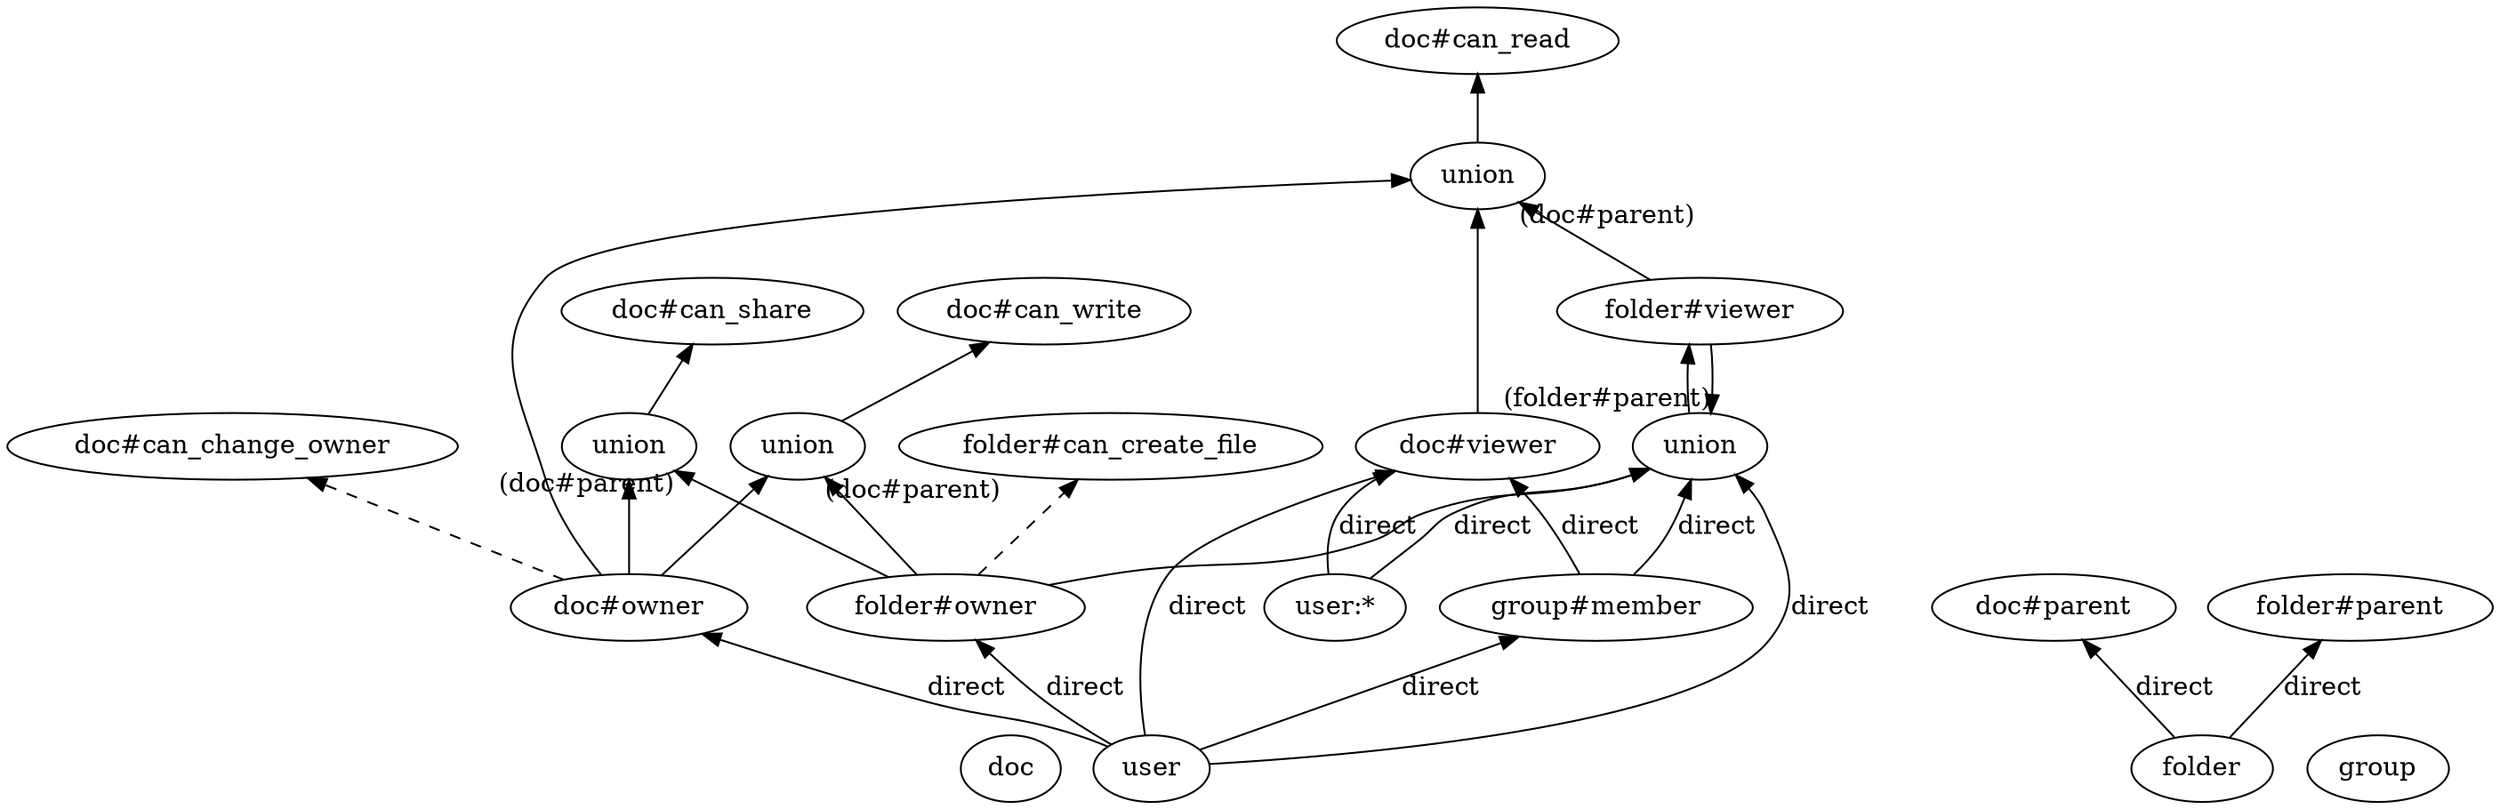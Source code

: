digraph {
graph [
rankdir=BT
];

// Node definitions.
0 [label=doc];
1 [label="doc#can_change_owner"];
2 [label="doc#owner"];
3 [label="doc#can_read"];
4 [label=union];
5 [label="doc#viewer"];
6 [label="folder#viewer"];
7 [label="doc#can_share"];
8 [label=union];
9 [label="folder#owner"];
10 [label="doc#can_write"];
11 [label=union];
12 [label=user];
13 [label="doc#parent"];
14 [label=folder];
15 [label="user:*"];
16 [label="group#member"];
17 [label="folder#can_create_file"];
18 [label="folder#parent"];
19 [label=union];
20 [label=group];

// Edge definitions.
2 -> 1 [style=dashed];
2 -> 4;
2 -> 8;
2 -> 11;
4 -> 3;
5 -> 4;
6 -> 4 [headlabel="(doc#parent)"];
6 -> 19 [headlabel="(folder#parent)"];
8 -> 7;
9 -> 8 [headlabel="(doc#parent)"];
9 -> 11 [headlabel="(doc#parent)"];
9 -> 17 [style=dashed];
9 -> 19;
11 -> 10;
12 -> 2 [label=direct];
12 -> 5 [label=direct];
12 -> 9 [label=direct];
12 -> 16 [label=direct];
12 -> 19 [label=direct];
14 -> 13 [label=direct];
14 -> 18 [label=direct];
15 -> 5 [label=direct];
15 -> 19 [label=direct];
16 -> 5 [label=direct];
16 -> 19 [label=direct];
19 -> 6;
}